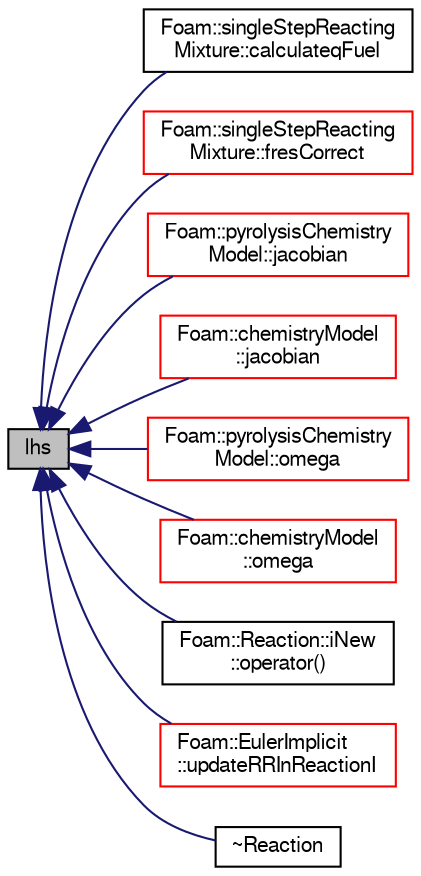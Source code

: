 digraph "lhs"
{
  bgcolor="transparent";
  edge [fontname="FreeSans",fontsize="10",labelfontname="FreeSans",labelfontsize="10"];
  node [fontname="FreeSans",fontsize="10",shape=record];
  rankdir="LR";
  Node835 [label="lhs",height=0.2,width=0.4,color="black", fillcolor="grey75", style="filled", fontcolor="black"];
  Node835 -> Node836 [dir="back",color="midnightblue",fontsize="10",style="solid",fontname="FreeSans"];
  Node836 [label="Foam::singleStepReacting\lMixture::calculateqFuel",height=0.2,width=0.4,color="black",URL="$a30154.html#adbb9285ec5651bbb308864af20d1916d",tooltip="Calculate qFuel. "];
  Node835 -> Node837 [dir="back",color="midnightblue",fontsize="10",style="solid",fontname="FreeSans"];
  Node837 [label="Foam::singleStepReacting\lMixture::fresCorrect",height=0.2,width=0.4,color="red",URL="$a30154.html#a105d3612693f9a241191e881a344b5cf",tooltip="Calculates the residual for all components. "];
  Node835 -> Node839 [dir="back",color="midnightblue",fontsize="10",style="solid",fontname="FreeSans"];
  Node839 [label="Foam::pyrolysisChemistry\lModel::jacobian",height=0.2,width=0.4,color="red",URL="$a30190.html#afb9c61fc8f348168d75404b1a34ed937",tooltip="Calculate the Jacobian of the system. "];
  Node835 -> Node843 [dir="back",color="midnightblue",fontsize="10",style="solid",fontname="FreeSans"];
  Node843 [label="Foam::chemistryModel\l::jacobian",height=0.2,width=0.4,color="red",URL="$a29794.html#afb9c61fc8f348168d75404b1a34ed937",tooltip="Calculate the Jacobian of the system. "];
  Node835 -> Node846 [dir="back",color="midnightblue",fontsize="10",style="solid",fontname="FreeSans"];
  Node846 [label="Foam::pyrolysisChemistry\lModel::omega",height=0.2,width=0.4,color="red",URL="$a30190.html#a531841d577b107b563085b46215c4f72",tooltip="dc/dt = omega, rate of change in concentration, for each species "];
  Node835 -> Node849 [dir="back",color="midnightblue",fontsize="10",style="solid",fontname="FreeSans"];
  Node849 [label="Foam::chemistryModel\l::omega",height=0.2,width=0.4,color="red",URL="$a29794.html#aec933e661c99de247ac7650a2587b09e",tooltip="dc/dt = omega, rate of change in concentration, for each species "];
  Node835 -> Node852 [dir="back",color="midnightblue",fontsize="10",style="solid",fontname="FreeSans"];
  Node852 [label="Foam::Reaction::iNew\l::operator()",height=0.2,width=0.4,color="black",URL="$a30338.html#a2bd1dc4328df823d9cd0ed302469b9d9"];
  Node835 -> Node853 [dir="back",color="midnightblue",fontsize="10",style="solid",fontname="FreeSans"];
  Node853 [label="Foam::EulerImplicit\l::updateRRInReactionI",height=0.2,width=0.4,color="red",URL="$a29810.html#a3c2998f452b2564a5c724b604fe09320"];
  Node835 -> Node855 [dir="back",color="midnightblue",fontsize="10",style="solid",fontname="FreeSans"];
  Node855 [label="~Reaction",height=0.2,width=0.4,color="black",URL="$a30330.html#ac3b086991383b38bb29c0d07a837745a",tooltip="Destructor. "];
}
